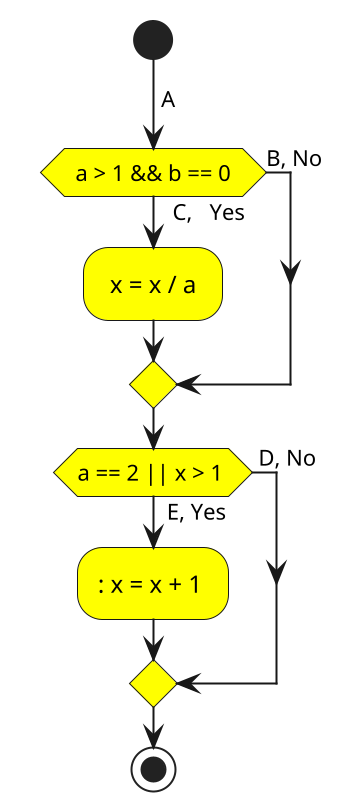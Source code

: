 @startuml
scale 2
start
->A;
#ff0:if (  a > 1 && b == 0  ) then (  C,   Yes  )
#ff0: x = x / a ;
else (B, No)
endif
#ff0:if (a == 2 || x > 1 ) then ( E, Yes )
#ff0:: x = x + 1 ;
else ( D, No )
endif
stop
@enduml